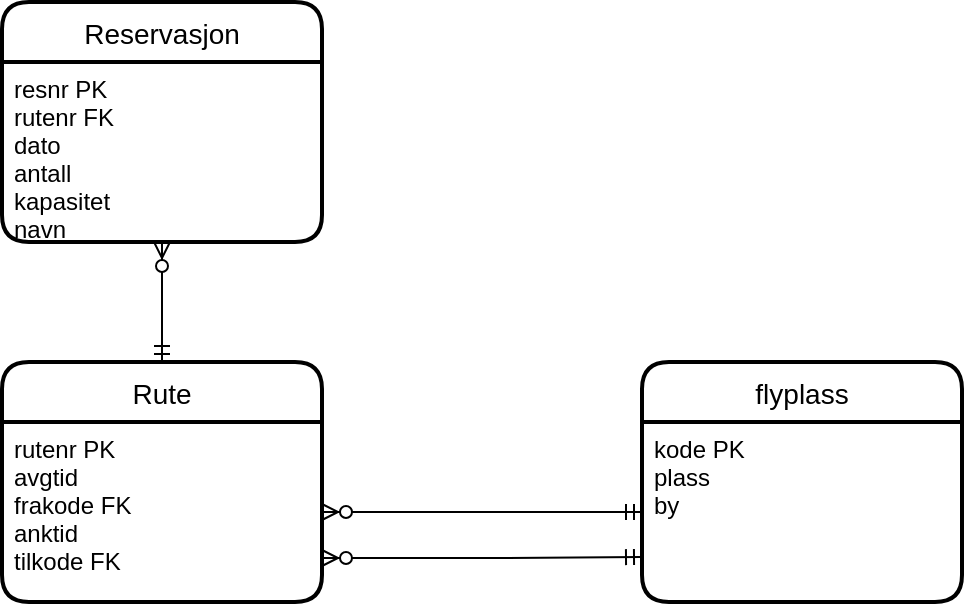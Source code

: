 <mxfile version="15.0.6" type="github">
  <diagram id="DzuEHASwHjStUSuicYo3" name="Page-1">
    <mxGraphModel dx="865" dy="408" grid="1" gridSize="10" guides="1" tooltips="1" connect="1" arrows="1" fold="1" page="1" pageScale="1" pageWidth="827" pageHeight="1169" math="0" shadow="0">
      <root>
        <mxCell id="0" />
        <mxCell id="1" parent="0" />
        <mxCell id="4_UfO84LGoLxzmRA_Yhv-1" value="Rute" style="swimlane;childLayout=stackLayout;horizontal=1;startSize=30;horizontalStack=0;rounded=1;fontSize=14;fontStyle=0;strokeWidth=2;resizeParent=0;resizeLast=1;shadow=0;dashed=0;align=center;" vertex="1" parent="1">
          <mxGeometry x="50" y="320" width="160" height="120" as="geometry" />
        </mxCell>
        <mxCell id="4_UfO84LGoLxzmRA_Yhv-2" value="rutenr PK&#xa;avgtid&#xa;frakode FK&#xa;anktid&#xa;tilkode FK" style="align=left;strokeColor=none;fillColor=none;spacingLeft=4;fontSize=12;verticalAlign=top;resizable=0;rotatable=0;part=1;" vertex="1" parent="4_UfO84LGoLxzmRA_Yhv-1">
          <mxGeometry y="30" width="160" height="90" as="geometry" />
        </mxCell>
        <mxCell id="4_UfO84LGoLxzmRA_Yhv-26" style="edgeStyle=orthogonalEdgeStyle;rounded=1;orthogonalLoop=1;jettySize=auto;html=1;entryX=0.5;entryY=0;entryDx=0;entryDy=0;startArrow=ERzeroToMany;startFill=1;endArrow=ERmandOne;endFill=0;strokeColor=#000000;" edge="1" parent="1" source="4_UfO84LGoLxzmRA_Yhv-3" target="4_UfO84LGoLxzmRA_Yhv-1">
          <mxGeometry relative="1" as="geometry" />
        </mxCell>
        <mxCell id="4_UfO84LGoLxzmRA_Yhv-3" value="Reservasjon" style="swimlane;childLayout=stackLayout;horizontal=1;startSize=30;horizontalStack=0;rounded=1;fontSize=14;fontStyle=0;strokeWidth=2;resizeParent=0;resizeLast=1;shadow=0;dashed=0;align=center;" vertex="1" parent="1">
          <mxGeometry x="50" y="140" width="160" height="120" as="geometry" />
        </mxCell>
        <mxCell id="4_UfO84LGoLxzmRA_Yhv-4" value="resnr PK&#xa;rutenr FK&#xa;dato&#xa;antall&#xa;kapasitet&#xa;navn" style="align=left;strokeColor=none;fillColor=none;spacingLeft=4;fontSize=12;verticalAlign=top;resizable=0;rotatable=0;part=1;" vertex="1" parent="4_UfO84LGoLxzmRA_Yhv-3">
          <mxGeometry y="30" width="160" height="90" as="geometry" />
        </mxCell>
        <mxCell id="4_UfO84LGoLxzmRA_Yhv-5" value="flyplass" style="swimlane;childLayout=stackLayout;horizontal=1;startSize=30;horizontalStack=0;rounded=1;fontSize=14;fontStyle=0;strokeWidth=2;resizeParent=0;resizeLast=1;shadow=0;dashed=0;align=center;" vertex="1" parent="1">
          <mxGeometry x="370" y="320" width="160" height="120" as="geometry" />
        </mxCell>
        <mxCell id="4_UfO84LGoLxzmRA_Yhv-6" value="kode PK&#xa;plass&#xa;by" style="align=left;strokeColor=none;fillColor=none;spacingLeft=4;fontSize=12;verticalAlign=top;resizable=0;rotatable=0;part=1;" vertex="1" parent="4_UfO84LGoLxzmRA_Yhv-5">
          <mxGeometry y="30" width="160" height="90" as="geometry" />
        </mxCell>
        <mxCell id="4_UfO84LGoLxzmRA_Yhv-23" style="edgeStyle=orthogonalEdgeStyle;rounded=1;orthogonalLoop=1;jettySize=auto;html=1;startArrow=ERzeroToMany;startFill=1;endArrow=ERmandOne;endFill=0;strokeColor=#000000;entryX=0;entryY=0.75;entryDx=0;entryDy=0;" edge="1" parent="1" source="4_UfO84LGoLxzmRA_Yhv-2" target="4_UfO84LGoLxzmRA_Yhv-6">
          <mxGeometry relative="1" as="geometry">
            <mxPoint x="370" y="420" as="targetPoint" />
            <Array as="points">
              <mxPoint x="310" y="418" />
              <mxPoint x="310" y="418" />
            </Array>
          </mxGeometry>
        </mxCell>
        <mxCell id="4_UfO84LGoLxzmRA_Yhv-25" style="edgeStyle=orthogonalEdgeStyle;rounded=1;orthogonalLoop=1;jettySize=auto;html=1;entryX=0;entryY=0.5;entryDx=0;entryDy=0;startArrow=ERzeroToMany;startFill=1;endArrow=ERmandOne;endFill=0;strokeColor=#000000;" edge="1" parent="1" source="4_UfO84LGoLxzmRA_Yhv-2" target="4_UfO84LGoLxzmRA_Yhv-6">
          <mxGeometry relative="1" as="geometry" />
        </mxCell>
      </root>
    </mxGraphModel>
  </diagram>
</mxfile>
